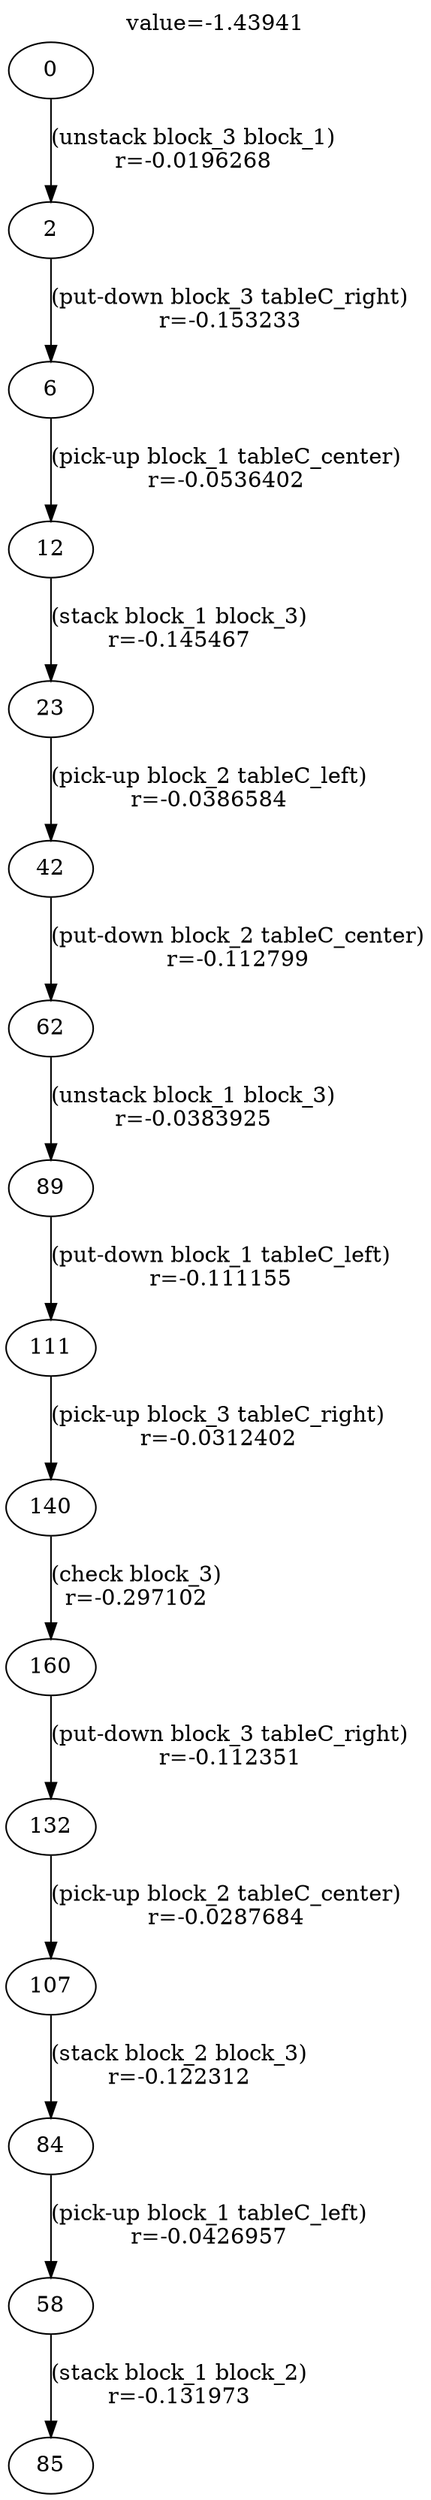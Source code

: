 digraph g{
label="value=-1.43941"
labelloc=top
0->2 [ label="(unstack block_3 block_1)
r=-0.0196268" ];
2->6 [ label="(put-down block_3 tableC_right)
r=-0.153233" ];
6->12 [ label="(pick-up block_1 tableC_center)
r=-0.0536402" ];
12->23 [ label="(stack block_1 block_3)
r=-0.145467" ];
23->42 [ label="(pick-up block_2 tableC_left)
r=-0.0386584" ];
42->62 [ label="(put-down block_2 tableC_center)
r=-0.112799" ];
62->89 [ label="(unstack block_1 block_3)
r=-0.0383925" ];
89->111 [ label="(put-down block_1 tableC_left)
r=-0.111155" ];
111->140 [ label="(pick-up block_3 tableC_right)
r=-0.0312402" ];
140->160 [ label="(check block_3)
r=-0.297102" ];
160->132 [ label="(put-down block_3 tableC_right)
r=-0.112351" ];
132->107 [ label="(pick-up block_2 tableC_center)
r=-0.0287684" ];
107->84 [ label="(stack block_2 block_3)
r=-0.122312" ];
84->58 [ label="(pick-up block_1 tableC_left)
r=-0.0426957" ];
58->85 [ label="(stack block_1 block_2)
r=-0.131973" ];
}
